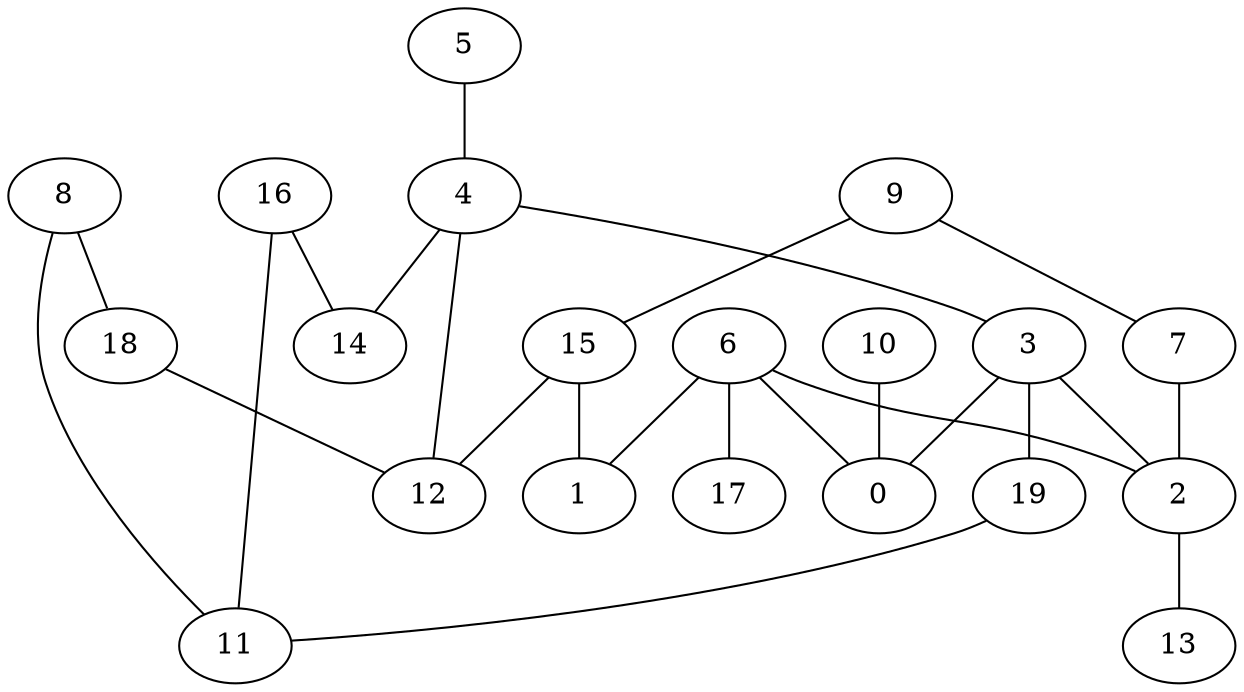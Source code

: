 digraph GG_graph {

subgraph G_graph {
edge [color = black]
"10" -> "0" [dir = none]
"4" -> "12" [dir = none]
"4" -> "3" [dir = none]
"5" -> "4" [dir = none]
"2" -> "13" [dir = none]
"9" -> "15" [dir = none]
"15" -> "12" [dir = none]
"8" -> "18" [dir = none]
"8" -> "11" [dir = none]
"3" -> "0" [dir = none]
"3" -> "2" [dir = none]
"3" -> "19" [dir = none]
"16" -> "14" [dir = none]
"16" -> "11" [dir = none]
"7" -> "2" [dir = none]
"19" -> "11" [dir = none]
"6" -> "17" [dir = none]
"6" -> "1" [dir = none]
"6" -> "0" [dir = none]
"18" -> "12" [dir = none]
"9" -> "7" [dir = none]
"4" -> "14" [dir = none]
"15" -> "1" [dir = none]
"6" -> "2" [dir = none]
}

}
